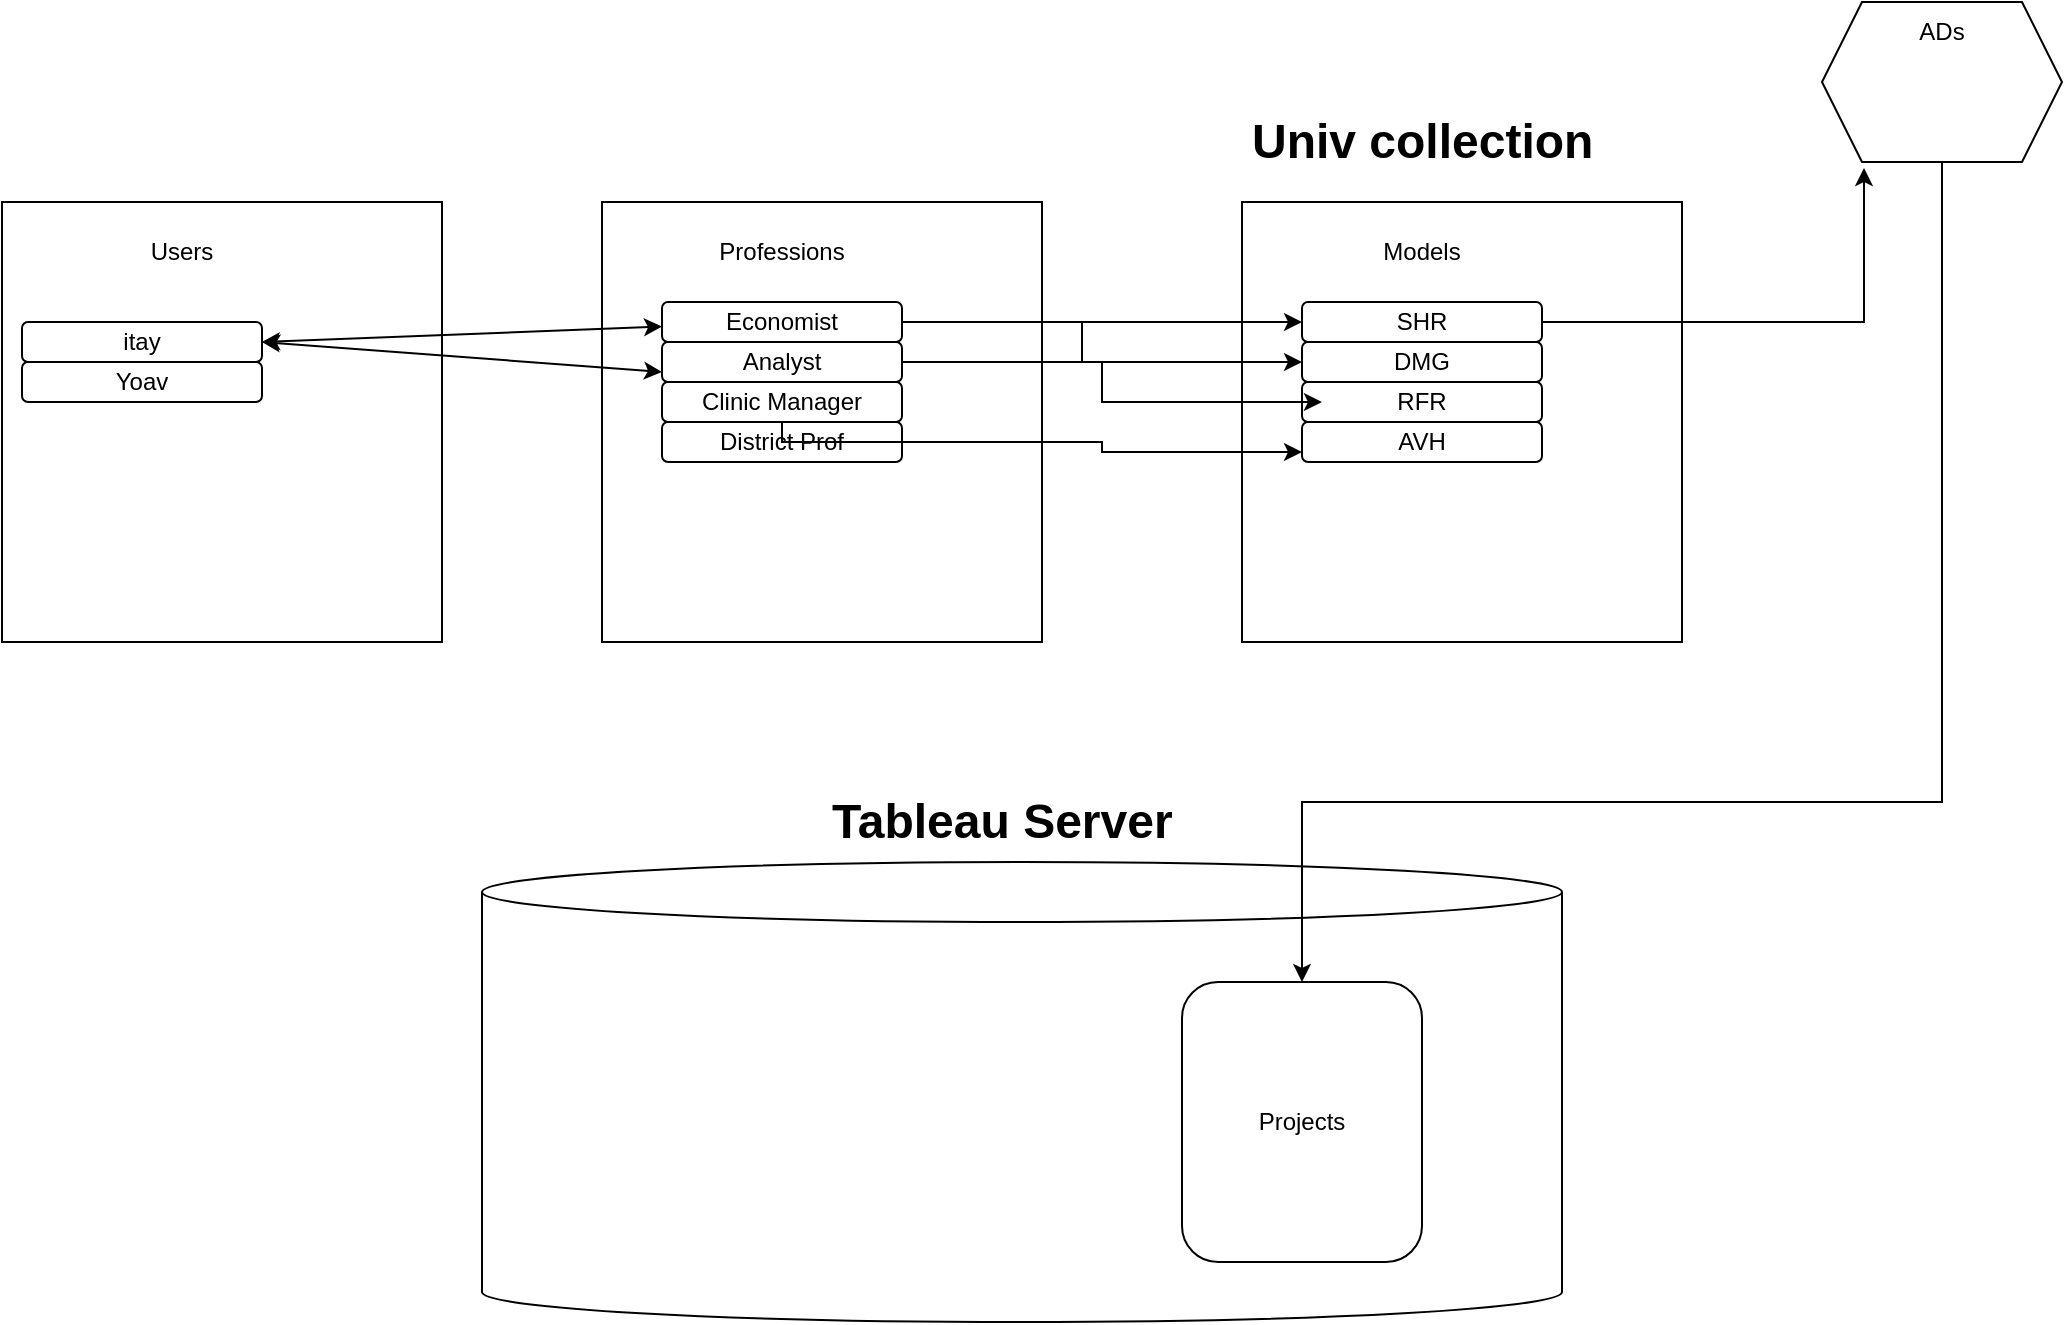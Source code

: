 <mxfile version="21.5.2" type="github">
  <diagram name="‫עמוד-1‬" id="z9KWtGvP0ykJApAYb3_E">
    <mxGraphModel dx="1194" dy="734" grid="1" gridSize="10" guides="1" tooltips="1" connect="1" arrows="1" fold="1" page="1" pageScale="1" pageWidth="1100" pageHeight="850" math="0" shadow="0">
      <root>
        <mxCell id="0" />
        <mxCell id="1" parent="0" />
        <mxCell id="wkpVl2k1Z7q7xohtnV9i-3" value="" style="group" parent="1" vertex="1" connectable="0">
          <mxGeometry x="40" y="160" width="220" height="220" as="geometry" />
        </mxCell>
        <mxCell id="wkpVl2k1Z7q7xohtnV9i-1" value="" style="whiteSpace=wrap;html=1;aspect=fixed;" parent="wkpVl2k1Z7q7xohtnV9i-3" vertex="1">
          <mxGeometry width="220" height="220" as="geometry" />
        </mxCell>
        <mxCell id="wkpVl2k1Z7q7xohtnV9i-2" value="Users" style="text;html=1;strokeColor=none;fillColor=none;align=center;verticalAlign=middle;whiteSpace=wrap;rounded=0;" parent="wkpVl2k1Z7q7xohtnV9i-3" vertex="1">
          <mxGeometry x="60" y="10" width="60" height="30" as="geometry" />
        </mxCell>
        <mxCell id="wkpVl2k1Z7q7xohtnV9i-14" value="itay" style="rounded=1;whiteSpace=wrap;html=1;" parent="wkpVl2k1Z7q7xohtnV9i-3" vertex="1">
          <mxGeometry x="10" y="60" width="120" height="20" as="geometry" />
        </mxCell>
        <mxCell id="wkpVl2k1Z7q7xohtnV9i-15" value="Yoav" style="rounded=1;whiteSpace=wrap;html=1;" parent="wkpVl2k1Z7q7xohtnV9i-3" vertex="1">
          <mxGeometry x="10" y="80" width="120" height="20" as="geometry" />
        </mxCell>
        <mxCell id="wkpVl2k1Z7q7xohtnV9i-4" value="" style="group" parent="1" vertex="1" connectable="0">
          <mxGeometry x="340" y="160" width="220" height="220" as="geometry" />
        </mxCell>
        <mxCell id="wkpVl2k1Z7q7xohtnV9i-5" value="" style="whiteSpace=wrap;html=1;aspect=fixed;" parent="wkpVl2k1Z7q7xohtnV9i-4" vertex="1">
          <mxGeometry width="220" height="220" as="geometry" />
        </mxCell>
        <mxCell id="wkpVl2k1Z7q7xohtnV9i-6" value="Professions" style="text;html=1;strokeColor=none;fillColor=none;align=center;verticalAlign=middle;whiteSpace=wrap;rounded=0;" parent="wkpVl2k1Z7q7xohtnV9i-4" vertex="1">
          <mxGeometry x="60" y="10" width="60" height="30" as="geometry" />
        </mxCell>
        <mxCell id="wkpVl2k1Z7q7xohtnV9i-18" value="Economist" style="rounded=1;whiteSpace=wrap;html=1;" parent="wkpVl2k1Z7q7xohtnV9i-4" vertex="1">
          <mxGeometry x="30" y="50" width="120" height="20" as="geometry" />
        </mxCell>
        <mxCell id="wkpVl2k1Z7q7xohtnV9i-19" value="Analyst" style="rounded=1;whiteSpace=wrap;html=1;" parent="wkpVl2k1Z7q7xohtnV9i-4" vertex="1">
          <mxGeometry x="30" y="70" width="120" height="20" as="geometry" />
        </mxCell>
        <mxCell id="wkpVl2k1Z7q7xohtnV9i-20" value="Clinic Manager" style="rounded=1;whiteSpace=wrap;html=1;" parent="wkpVl2k1Z7q7xohtnV9i-4" vertex="1">
          <mxGeometry x="30" y="90" width="120" height="20" as="geometry" />
        </mxCell>
        <mxCell id="wkpVl2k1Z7q7xohtnV9i-21" value="District Prof" style="rounded=1;whiteSpace=wrap;html=1;" parent="wkpVl2k1Z7q7xohtnV9i-4" vertex="1">
          <mxGeometry x="30" y="110" width="120" height="20" as="geometry" />
        </mxCell>
        <mxCell id="wkpVl2k1Z7q7xohtnV9i-7" value="" style="group" parent="1" vertex="1" connectable="0">
          <mxGeometry x="660" y="160" width="220" height="220" as="geometry" />
        </mxCell>
        <mxCell id="wkpVl2k1Z7q7xohtnV9i-8" value="" style="whiteSpace=wrap;html=1;aspect=fixed;" parent="wkpVl2k1Z7q7xohtnV9i-7" vertex="1">
          <mxGeometry width="220" height="220" as="geometry" />
        </mxCell>
        <mxCell id="wkpVl2k1Z7q7xohtnV9i-9" value="Models" style="text;html=1;strokeColor=none;fillColor=none;align=center;verticalAlign=middle;whiteSpace=wrap;rounded=0;" parent="wkpVl2k1Z7q7xohtnV9i-7" vertex="1">
          <mxGeometry x="60" y="10" width="60" height="30" as="geometry" />
        </mxCell>
        <mxCell id="wkpVl2k1Z7q7xohtnV9i-24" value="SHR" style="rounded=1;whiteSpace=wrap;html=1;" parent="wkpVl2k1Z7q7xohtnV9i-7" vertex="1">
          <mxGeometry x="30" y="50" width="120" height="20" as="geometry" />
        </mxCell>
        <mxCell id="wkpVl2k1Z7q7xohtnV9i-25" value="DMG" style="rounded=1;whiteSpace=wrap;html=1;" parent="wkpVl2k1Z7q7xohtnV9i-7" vertex="1">
          <mxGeometry x="30" y="70" width="120" height="20" as="geometry" />
        </mxCell>
        <mxCell id="wkpVl2k1Z7q7xohtnV9i-26" value="RFR" style="rounded=1;whiteSpace=wrap;html=1;" parent="wkpVl2k1Z7q7xohtnV9i-7" vertex="1">
          <mxGeometry x="30" y="90" width="120" height="20" as="geometry" />
        </mxCell>
        <mxCell id="wkpVl2k1Z7q7xohtnV9i-27" value="AVH" style="rounded=1;whiteSpace=wrap;html=1;" parent="wkpVl2k1Z7q7xohtnV9i-7" vertex="1">
          <mxGeometry x="30" y="110" width="120" height="20" as="geometry" />
        </mxCell>
        <mxCell id="wkpVl2k1Z7q7xohtnV9i-10" value="" style="shape=hexagon;perimeter=hexagonPerimeter2;whiteSpace=wrap;html=1;fixedSize=1;" parent="1" vertex="1">
          <mxGeometry x="950" y="60" width="120" height="80" as="geometry" />
        </mxCell>
        <mxCell id="wkpVl2k1Z7q7xohtnV9i-11" value="ADs" style="text;html=1;strokeColor=none;fillColor=none;align=center;verticalAlign=middle;whiteSpace=wrap;rounded=0;" parent="1" vertex="1">
          <mxGeometry x="980" y="60" width="60" height="30" as="geometry" />
        </mxCell>
        <mxCell id="wkpVl2k1Z7q7xohtnV9i-12" value="" style="endArrow=classic;startArrow=classic;html=1;rounded=0;exitX=1;exitY=0.5;exitDx=0;exitDy=0;" parent="1" source="wkpVl2k1Z7q7xohtnV9i-14" target="wkpVl2k1Z7q7xohtnV9i-18" edge="1">
          <mxGeometry width="50" height="50" relative="1" as="geometry">
            <mxPoint x="260" y="280" as="sourcePoint" />
            <mxPoint x="570" y="250" as="targetPoint" />
          </mxGeometry>
        </mxCell>
        <mxCell id="wkpVl2k1Z7q7xohtnV9i-22" value="" style="endArrow=classic;startArrow=classic;html=1;rounded=0;exitX=1;exitY=0.5;exitDx=0;exitDy=0;entryX=0;entryY=0.75;entryDx=0;entryDy=0;" parent="1" source="wkpVl2k1Z7q7xohtnV9i-14" target="wkpVl2k1Z7q7xohtnV9i-19" edge="1">
          <mxGeometry width="50" height="50" relative="1" as="geometry">
            <mxPoint x="180" y="240" as="sourcePoint" />
            <mxPoint x="380" y="232" as="targetPoint" />
          </mxGeometry>
        </mxCell>
        <mxCell id="wkpVl2k1Z7q7xohtnV9i-28" value="&lt;h1&gt;Univ collection&lt;/h1&gt;" style="text;html=1;strokeColor=none;fillColor=none;spacing=5;spacingTop=-20;whiteSpace=wrap;overflow=hidden;rounded=0;" parent="1" vertex="1">
          <mxGeometry x="660" y="110" width="190" height="50" as="geometry" />
        </mxCell>
        <mxCell id="wkpVl2k1Z7q7xohtnV9i-29" style="edgeStyle=orthogonalEdgeStyle;rounded=0;orthogonalLoop=1;jettySize=auto;html=1;" parent="1" source="wkpVl2k1Z7q7xohtnV9i-18" target="wkpVl2k1Z7q7xohtnV9i-24" edge="1">
          <mxGeometry relative="1" as="geometry" />
        </mxCell>
        <mxCell id="wkpVl2k1Z7q7xohtnV9i-30" style="edgeStyle=orthogonalEdgeStyle;rounded=0;orthogonalLoop=1;jettySize=auto;html=1;exitX=1;exitY=0.5;exitDx=0;exitDy=0;entryX=0;entryY=0.5;entryDx=0;entryDy=0;" parent="1" source="wkpVl2k1Z7q7xohtnV9i-18" target="wkpVl2k1Z7q7xohtnV9i-25" edge="1">
          <mxGeometry relative="1" as="geometry">
            <mxPoint x="500" y="230" as="sourcePoint" />
            <mxPoint x="700" y="230" as="targetPoint" />
            <Array as="points">
              <mxPoint x="580" y="220" />
              <mxPoint x="580" y="240" />
            </Array>
          </mxGeometry>
        </mxCell>
        <mxCell id="wkpVl2k1Z7q7xohtnV9i-33" style="edgeStyle=orthogonalEdgeStyle;rounded=0;orthogonalLoop=1;jettySize=auto;html=1;entryX=0.083;entryY=0.5;entryDx=0;entryDy=0;entryPerimeter=0;exitX=1;exitY=0.5;exitDx=0;exitDy=0;" parent="1" source="wkpVl2k1Z7q7xohtnV9i-19" target="wkpVl2k1Z7q7xohtnV9i-26" edge="1">
          <mxGeometry relative="1" as="geometry" />
        </mxCell>
        <mxCell id="wkpVl2k1Z7q7xohtnV9i-34" style="edgeStyle=orthogonalEdgeStyle;rounded=0;orthogonalLoop=1;jettySize=auto;html=1;entryX=0;entryY=0.75;entryDx=0;entryDy=0;" parent="1" source="wkpVl2k1Z7q7xohtnV9i-20" target="wkpVl2k1Z7q7xohtnV9i-27" edge="1">
          <mxGeometry relative="1" as="geometry">
            <Array as="points">
              <mxPoint x="430" y="280" />
              <mxPoint x="590" y="280" />
              <mxPoint x="590" y="285" />
            </Array>
          </mxGeometry>
        </mxCell>
        <mxCell id="mV6azeuSrDNRdWC2Sgcm-1" value="" style="shape=cylinder3;whiteSpace=wrap;html=1;boundedLbl=1;backgroundOutline=1;size=15;" vertex="1" parent="1">
          <mxGeometry x="280" y="490" width="540" height="230" as="geometry" />
        </mxCell>
        <mxCell id="mV6azeuSrDNRdWC2Sgcm-2" value="&lt;h1&gt;Tableau Server&lt;/h1&gt;" style="text;html=1;strokeColor=none;fillColor=none;spacing=5;spacingTop=-20;whiteSpace=wrap;overflow=hidden;rounded=0;" vertex="1" parent="1">
          <mxGeometry x="450" y="450" width="190" height="50" as="geometry" />
        </mxCell>
        <mxCell id="mV6azeuSrDNRdWC2Sgcm-3" value="Projects" style="rounded=1;whiteSpace=wrap;html=1;" vertex="1" parent="1">
          <mxGeometry x="630" y="550" width="120" height="140" as="geometry" />
        </mxCell>
        <mxCell id="mV6azeuSrDNRdWC2Sgcm-4" style="edgeStyle=orthogonalEdgeStyle;rounded=0;orthogonalLoop=1;jettySize=auto;html=1;entryX=0.175;entryY=1.038;entryDx=0;entryDy=0;entryPerimeter=0;" edge="1" parent="1" source="wkpVl2k1Z7q7xohtnV9i-24" target="wkpVl2k1Z7q7xohtnV9i-10">
          <mxGeometry relative="1" as="geometry" />
        </mxCell>
        <mxCell id="mV6azeuSrDNRdWC2Sgcm-5" style="edgeStyle=orthogonalEdgeStyle;rounded=0;orthogonalLoop=1;jettySize=auto;html=1;entryX=0.5;entryY=0;entryDx=0;entryDy=0;" edge="1" parent="1" source="wkpVl2k1Z7q7xohtnV9i-10" target="mV6azeuSrDNRdWC2Sgcm-3">
          <mxGeometry relative="1" as="geometry">
            <Array as="points">
              <mxPoint x="1010" y="460" />
              <mxPoint x="690" y="460" />
            </Array>
          </mxGeometry>
        </mxCell>
      </root>
    </mxGraphModel>
  </diagram>
</mxfile>
